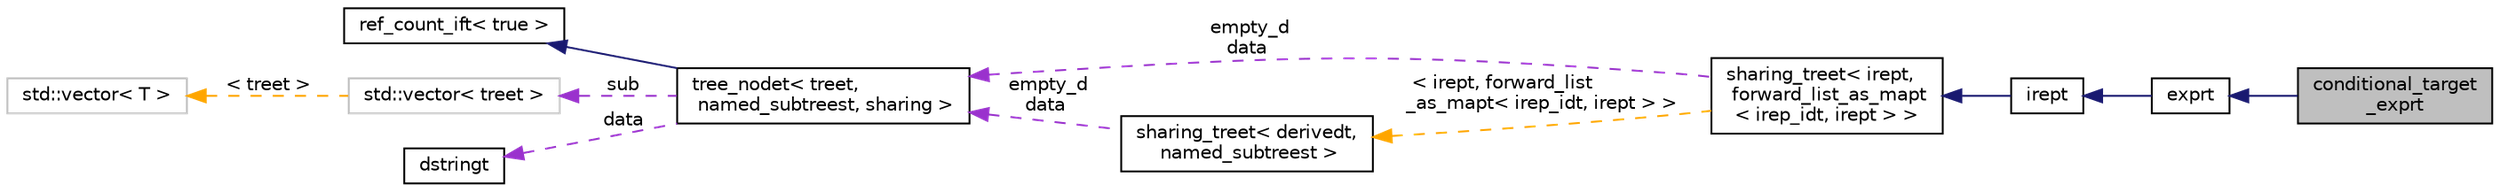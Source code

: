 digraph "conditional_target_exprt"
{
 // LATEX_PDF_SIZE
  bgcolor="transparent";
  edge [fontname="Helvetica",fontsize="10",labelfontname="Helvetica",labelfontsize="10"];
  node [fontname="Helvetica",fontsize="10",shape=record];
  rankdir="LR";
  Node1 [label="conditional_target\l_exprt",height=0.2,width=0.4,color="black", fillcolor="grey75", style="filled", fontcolor="black",tooltip="Class that represents a single conditional target."];
  Node2 -> Node1 [dir="back",color="midnightblue",fontsize="10",style="solid",fontname="Helvetica"];
  Node2 [label="exprt",height=0.2,width=0.4,color="black",URL="$classexprt.html",tooltip="Base class for all expressions."];
  Node3 -> Node2 [dir="back",color="midnightblue",fontsize="10",style="solid",fontname="Helvetica"];
  Node3 [label="irept",height=0.2,width=0.4,color="black",URL="$classirept.html",tooltip="There are a large number of kinds of tree structured or tree-like data in CPROVER."];
  Node4 -> Node3 [dir="back",color="midnightblue",fontsize="10",style="solid",fontname="Helvetica"];
  Node4 [label="sharing_treet\< irept,\l forward_list_as_mapt\l\< irep_idt, irept \> \>",height=0.2,width=0.4,color="black",URL="$classsharing__treet.html",tooltip=" "];
  Node5 -> Node4 [dir="back",color="darkorchid3",fontsize="10",style="dashed",label=" empty_d\ndata" ,fontname="Helvetica"];
  Node5 [label="tree_nodet\< treet,\l named_subtreest, sharing \>",height=0.2,width=0.4,color="black",URL="$classtree__nodet.html",tooltip="A node with data in a tree, it contains:"];
  Node6 -> Node5 [dir="back",color="midnightblue",fontsize="10",style="solid",fontname="Helvetica"];
  Node6 [label="ref_count_ift\< true \>",height=0.2,width=0.4,color="black",URL="$structref__count__ift_3_01true_01_4.html",tooltip=" "];
  Node7 -> Node5 [dir="back",color="darkorchid3",fontsize="10",style="dashed",label=" sub" ,fontname="Helvetica"];
  Node7 [label="std::vector\< treet \>",height=0.2,width=0.4,color="grey75",tooltip=" "];
  Node8 -> Node7 [dir="back",color="orange",fontsize="10",style="dashed",label=" \< treet \>" ,fontname="Helvetica"];
  Node8 [label="std::vector\< T \>",height=0.2,width=0.4,color="grey75",tooltip="STL class."];
  Node10 -> Node5 [dir="back",color="darkorchid3",fontsize="10",style="dashed",label=" data" ,fontname="Helvetica"];
  Node10 [label="dstringt",height=0.2,width=0.4,color="black",URL="$classdstringt.html",tooltip="dstringt has one field, an unsigned integer no which is an index into a static table of strings."];
  Node11 -> Node4 [dir="back",color="orange",fontsize="10",style="dashed",label=" \< irept, forward_list\l_as_mapt\< irep_idt, irept \> \>" ,fontname="Helvetica"];
  Node11 [label="sharing_treet\< derivedt,\l named_subtreest \>",height=0.2,width=0.4,color="black",URL="$classsharing__treet.html",tooltip="Base class for tree-like data structures with sharing."];
  Node5 -> Node11 [dir="back",color="darkorchid3",fontsize="10",style="dashed",label=" empty_d\ndata" ,fontname="Helvetica"];
}
